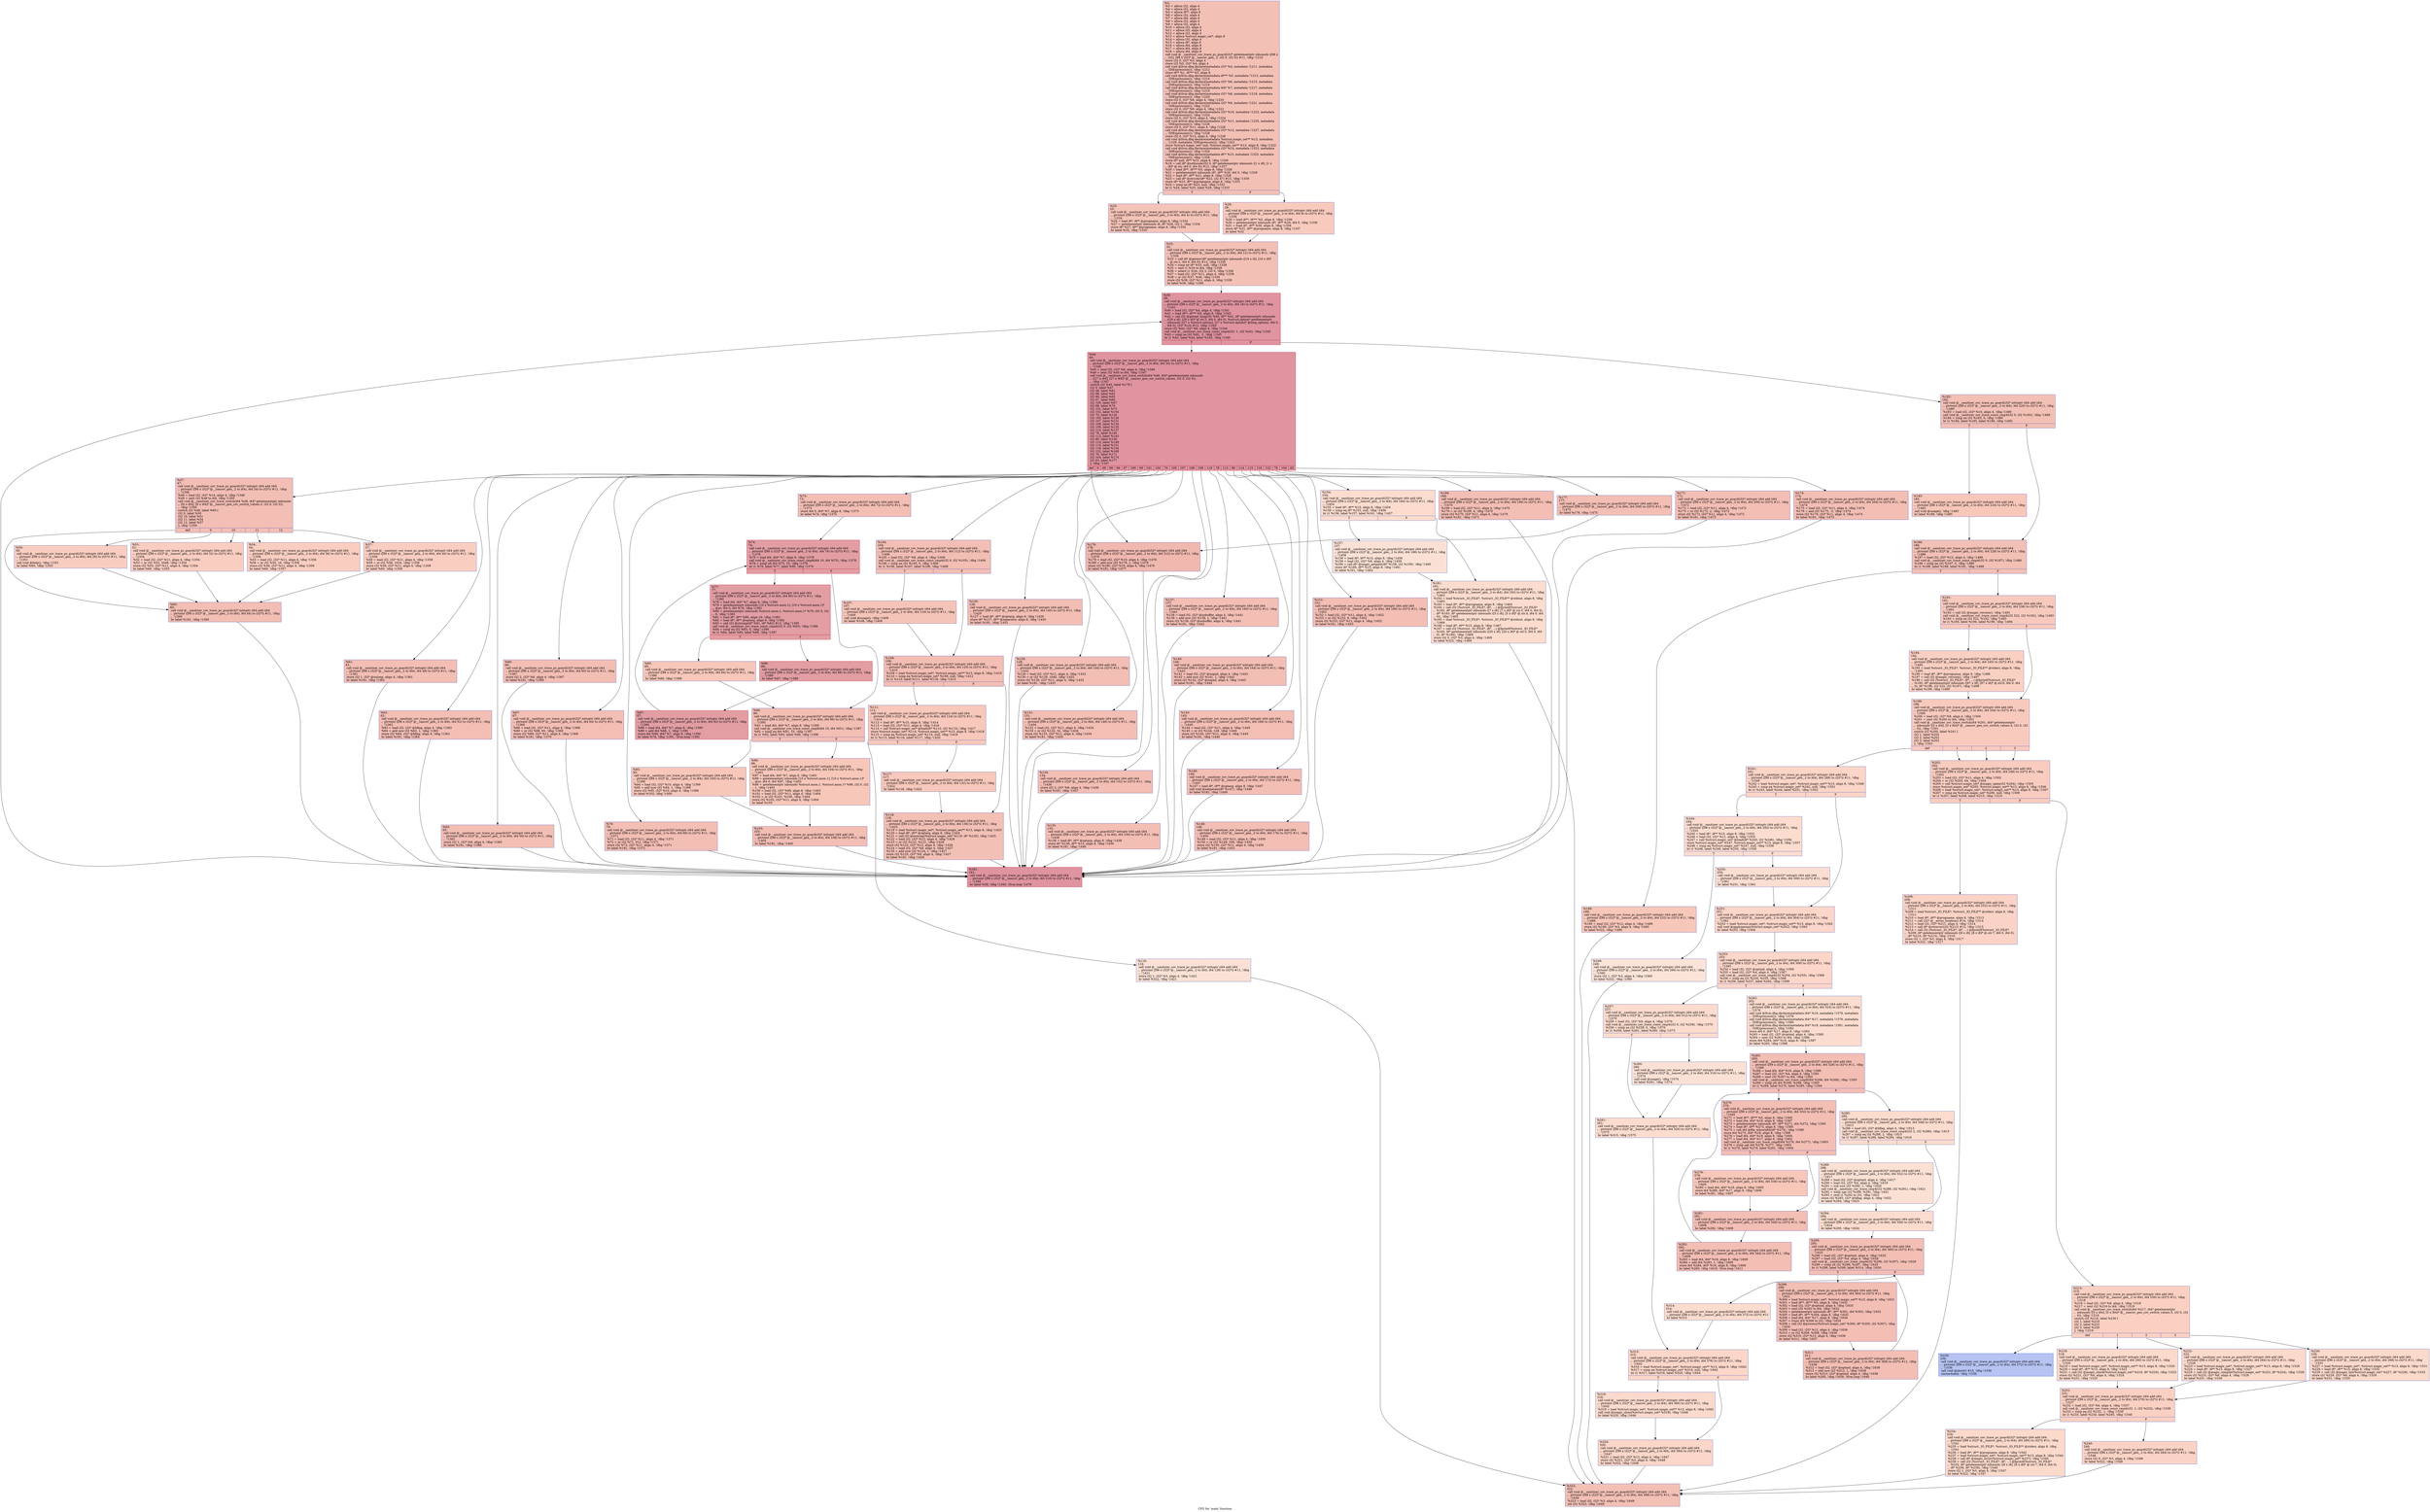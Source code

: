 digraph "CFG for 'main' function" {
	label="CFG for 'main' function";

	Node0x5573ac305f20 [shape=record,color="#3d50c3ff", style=filled, fillcolor="#e5705870",label="{%2:\l  %3 = alloca i32, align 4\l  %4 = alloca i32, align 4\l  %5 = alloca i8**, align 8\l  %6 = alloca i32, align 4\l  %7 = alloca i64, align 8\l  %8 = alloca i32, align 4\l  %9 = alloca i32, align 4\l  %10 = alloca i32, align 4\l  %11 = alloca i32, align 4\l  %12 = alloca i32, align 4\l  %13 = alloca %struct.magic_set*, align 8\l  %14 = alloca i32, align 4\l  %15 = alloca i8*, align 8\l  %16 = alloca i64, align 8\l  %17 = alloca i64, align 8\l  %18 = alloca i64, align 8\l  call void @__sanitizer_cov_trace_pc_guard(i32* getelementptr inbounds ([98 x\l... i32], [98 x i32]* @__sancov_gen_.2, i32 0, i32 0)) #11, !dbg !1210\l  store i32 0, i32* %3, align 4\l  store i32 %0, i32* %4, align 4\l  call void @llvm.dbg.declare(metadata i32* %4, metadata !1211, metadata\l... !DIExpression()), !dbg !1212\l  store i8** %1, i8*** %5, align 8\l  call void @llvm.dbg.declare(metadata i8*** %5, metadata !1213, metadata\l... !DIExpression()), !dbg !1214\l  call void @llvm.dbg.declare(metadata i32* %6, metadata !1215, metadata\l... !DIExpression()), !dbg !1216\l  call void @llvm.dbg.declare(metadata i64* %7, metadata !1217, metadata\l... !DIExpression()), !dbg !1218\l  call void @llvm.dbg.declare(metadata i32* %8, metadata !1219, metadata\l... !DIExpression()), !dbg !1220\l  store i32 0, i32* %8, align 4, !dbg !1220\l  call void @llvm.dbg.declare(metadata i32* %9, metadata !1221, metadata\l... !DIExpression()), !dbg !1222\l  store i32 0, i32* %9, align 4, !dbg !1222\l  call void @llvm.dbg.declare(metadata i32* %10, metadata !1223, metadata\l... !DIExpression()), !dbg !1224\l  store i32 0, i32* %10, align 4, !dbg !1224\l  call void @llvm.dbg.declare(metadata i32* %11, metadata !1225, metadata\l... !DIExpression()), !dbg !1226\l  store i32 0, i32* %11, align 4, !dbg !1226\l  call void @llvm.dbg.declare(metadata i32* %12, metadata !1227, metadata\l... !DIExpression()), !dbg !1228\l  store i32 0, i32* %12, align 4, !dbg !1228\l  call void @llvm.dbg.declare(metadata %struct.magic_set** %13, metadata\l... !1229, metadata !DIExpression()), !dbg !1322\l  store %struct.magic_set* null, %struct.magic_set** %13, align 8, !dbg !1322\l  call void @llvm.dbg.declare(metadata i32* %14, metadata !1323, metadata\l... !DIExpression()), !dbg !1324\l  call void @llvm.dbg.declare(metadata i8** %15, metadata !1325, metadata\l... !DIExpression()), !dbg !1326\l  store i8* null, i8** %15, align 8, !dbg !1326\l  %19 = call i8* @setlocale(i32 0, i8* getelementptr inbounds ([1 x i8], [1 x\l... i8]* @.str, i64 0, i64 0)) #12, !dbg !1327\l  %20 = load i8**, i8*** %5, align 8, !dbg !1328\l  %21 = getelementptr inbounds i8*, i8** %20, i64 0, !dbg !1328\l  %22 = load i8*, i8** %21, align 8, !dbg !1328\l  %23 = call i8* @strrchr(i8* %22, i32 47) #13, !dbg !1330\l  store i8* %23, i8** @progname, align 8, !dbg !1331\l  %24 = icmp ne i8* %23, null, !dbg !1332\l  br i1 %24, label %25, label %28, !dbg !1333\l|{<s0>T|<s1>F}}"];
	Node0x5573ac305f20:s0 -> Node0x5573ac305f70;
	Node0x5573ac305f20:s1 -> Node0x5573ac294b60;
	Node0x5573ac305f70 [shape=record,color="#3d50c3ff", style=filled, fillcolor="#e97a5f70",label="{%25:\l25:                                               \l  call void @__sanitizer_cov_trace_pc_guard(i32* inttoptr (i64 add (i64\l... ptrtoint ([98 x i32]* @__sancov_gen_.2 to i64), i64 4) to i32*)) #11, !dbg\l... !1334\l  %26 = load i8*, i8** @progname, align 8, !dbg !1334\l  %27 = getelementptr inbounds i8, i8* %26, i32 1, !dbg !1334\l  store i8* %27, i8** @progname, align 8, !dbg !1334\l  br label %32, !dbg !1335\l}"];
	Node0x5573ac305f70 -> Node0x5573ac294bb0;
	Node0x5573ac294b60 [shape=record,color="#3d50c3ff", style=filled, fillcolor="#ef886b70",label="{%28:\l28:                                               \l  call void @__sanitizer_cov_trace_pc_guard(i32* inttoptr (i64 add (i64\l... ptrtoint ([98 x i32]* @__sancov_gen_.2 to i64), i64 8) to i32*)) #11, !dbg\l... !1336\l  %29 = load i8**, i8*** %5, align 8, !dbg !1336\l  %30 = getelementptr inbounds i8*, i8** %29, i64 0, !dbg !1336\l  %31 = load i8*, i8** %30, align 8, !dbg !1336\l  store i8* %31, i8** @progname, align 8, !dbg !1337\l  br label %32\l}"];
	Node0x5573ac294b60 -> Node0x5573ac294bb0;
	Node0x5573ac294bb0 [shape=record,color="#3d50c3ff", style=filled, fillcolor="#e5705870",label="{%32:\l32:                                               \l  call void @__sanitizer_cov_trace_pc_guard(i32* inttoptr (i64 add (i64\l... ptrtoint ([98 x i32]* @__sancov_gen_.2 to i64), i64 12) to i32*)) #11, !dbg\l... !1338\l  %33 = call i8* @getenv(i8* getelementptr inbounds ([16 x i8], [16 x i8]*\l... @.str.1, i64 0, i64 0)) #12, !dbg !1338\l  %34 = icmp ne i8* %33, null, !dbg !1338\l  %35 = zext i1 %34 to i64, !dbg !1338\l  %36 = select i1 %34, i32 2, i32 0, !dbg !1338\l  %37 = load i32, i32* %11, align 4, !dbg !1339\l  %38 = or i32 %37, %36, !dbg !1339\l  store i32 %38, i32* %11, align 4, !dbg !1339\l  br label %39, !dbg !1340\l}"];
	Node0x5573ac294bb0 -> Node0x5573ac294c00;
	Node0x5573ac294c00 [shape=record,color="#b70d28ff", style=filled, fillcolor="#b70d2870",label="{%39:\l39:                                               \l  call void @__sanitizer_cov_trace_pc_guard(i32* inttoptr (i64 add (i64\l... ptrtoint ([98 x i32]* @__sancov_gen_.2 to i64), i64 16) to i32*)) #11, !dbg\l... !1341\l  %40 = load i32, i32* %4, align 4, !dbg !1341\l  %41 = load i8**, i8*** %5, align 8, !dbg !1342\l  %42 = call i32 @getopt_long(i32 %40, i8** %41, i8* getelementptr inbounds\l... ([29 x i8], [29 x i8]* @.str.2, i64 0, i64 0), %struct.option* getelementptr\l... inbounds ([27 x %struct.option], [27 x %struct.option]* @long_options, i64 0,\l... i64 0), i32* %14) #12, !dbg !1343\l  store i32 %42, i32* %6, align 4, !dbg !1344\l  call void @__sanitizer_cov_trace_const_cmp4(i32 -1, i32 %42), !dbg !1345\l  %43 = icmp ne i32 %42, -1, !dbg !1345\l  br i1 %43, label %44, label %182, !dbg !1340\l|{<s0>T|<s1>F}}"];
	Node0x5573ac294c00:s0 -> Node0x5573ac294c50;
	Node0x5573ac294c00:s1 -> Node0x5573ac310b90;
	Node0x5573ac294c50 [shape=record,color="#b70d28ff", style=filled, fillcolor="#b70d2870",label="{%44:\l44:                                               \l  call void @__sanitizer_cov_trace_pc_guard(i32* inttoptr (i64 add (i64\l... ptrtoint ([98 x i32]* @__sancov_gen_.2 to i64), i64 20) to i32*)) #11, !dbg\l... !1346\l  %45 = load i32, i32* %6, align 4, !dbg !1346\l  %46 = zext i32 %45 to i64, !dbg !1347\l  call void @__sanitizer_cov_trace_switch(i64 %46, i64* getelementptr inbounds\l... ([27 x i64], [27 x i64]* @__sancov_gen_cov_switch_values, i32 0, i32 0)),\l... !dbg !1347\l  switch i32 %45, label %178 [\l    i32 0, label %47\l    i32 48, label %61\l    i32 98, label %62\l    i32 99, label %65\l    i32 67, label %66\l    i32 100, label %67\l    i32 69, label %70\l    i32 101, label %73\l    i32 102, label %104\l    i32 70, label %126\l    i32 105, label %128\l    i32 107, label %131\l    i32 108, label %134\l    i32 109, label %135\l    i32 110, label %137\l    i32 78, label %140\l    i32 112, label %143\l    i32 80, label %146\l    i32 114, label %148\l    i32 115, label %151\l    i32 118, label %154\l    i32 122, label %168\l    i32 76, label %171\l    i32 104, label %174\l    i32 63, label %177\l  ], !dbg !1347\l|{<s0>def|<s1>0|<s2>48|<s3>98|<s4>99|<s5>67|<s6>100|<s7>69|<s8>101|<s9>102|<s10>70|<s11>105|<s12>107|<s13>108|<s14>109|<s15>110|<s16>78|<s17>112|<s18>80|<s19>114|<s20>115|<s21>118|<s22>122|<s23>76|<s24>104|<s25>63}}"];
	Node0x5573ac294c50:s0 -> Node0x5573ac310af0;
	Node0x5573ac294c50:s1 -> Node0x5573ac294ca0;
	Node0x5573ac294c50:s2 -> Node0x5573ac2954f0;
	Node0x5573ac294c50:s3 -> Node0x5573ac295540;
	Node0x5573ac294c50:s4 -> Node0x5573ac295b80;
	Node0x5573ac294c50:s5 -> Node0x5573ac295bd0;
	Node0x5573ac294c50:s6 -> Node0x5573ac295c20;
	Node0x5573ac294c50:s7 -> Node0x5573ac295c70;
	Node0x5573ac294c50:s8 -> Node0x5573ac295cc0;
	Node0x5573ac294c50:s9 -> Node0x5573ac30dc80;
	Node0x5573ac294c50:s10 -> Node0x5573ac30e730;
	Node0x5573ac294c50:s11 -> Node0x5573ac30e780;
	Node0x5573ac294c50:s12 -> Node0x5573ac30e7d0;
	Node0x5573ac294c50:s13 -> Node0x5573ac30f2a0;
	Node0x5573ac294c50:s14 -> Node0x5573ac30f2f0;
	Node0x5573ac294c50:s15 -> Node0x5573ac30f340;
	Node0x5573ac294c50:s16 -> Node0x5573ac30f390;
	Node0x5573ac294c50:s17 -> Node0x5573ac30f3e0;
	Node0x5573ac294c50:s18 -> Node0x5573ac30f430;
	Node0x5573ac294c50:s19 -> Node0x5573ac30fe50;
	Node0x5573ac294c50:s20 -> Node0x5573ac30fea0;
	Node0x5573ac294c50:s21 -> Node0x5573ac30fef0;
	Node0x5573ac294c50:s22 -> Node0x5573ac30ffe0;
	Node0x5573ac294c50:s23 -> Node0x5573ac310a00;
	Node0x5573ac294c50:s24 -> Node0x5573ac310a50;
	Node0x5573ac294c50:s25 -> Node0x5573ac310aa0;
	Node0x5573ac294ca0 [shape=record,color="#3d50c3ff", style=filled, fillcolor="#e36c5570",label="{%47:\l47:                                               \l  call void @__sanitizer_cov_trace_pc_guard(i32* inttoptr (i64 add (i64\l... ptrtoint ([98 x i32]* @__sancov_gen_.2 to i64), i64 24) to i32*)) #11, !dbg\l... !1348\l  %48 = load i32, i32* %14, align 4, !dbg !1348\l  %49 = zext i32 %48 to i64, !dbg !1350\l  call void @__sanitizer_cov_trace_switch(i64 %49, i64* getelementptr inbounds\l... ([6 x i64], [6 x i64]* @__sancov_gen_cov_switch_values.3, i32 0, i32 0)),\l... !dbg !1350\l  switch i32 %48, label %60 [\l    i32 0, label %50\l    i32 10, label %51\l    i32 11, label %54\l    i32 12, label %57\l  ], !dbg !1350\l|{<s0>def|<s1>0|<s2>10|<s3>11|<s4>12}}"];
	Node0x5573ac294ca0:s0 -> Node0x5573ac2954a0;
	Node0x5573ac294ca0:s1 -> Node0x5573ac294cf0;
	Node0x5573ac294ca0:s2 -> Node0x5573ac2953b0;
	Node0x5573ac294ca0:s3 -> Node0x5573ac295400;
	Node0x5573ac294ca0:s4 -> Node0x5573ac295450;
	Node0x5573ac294cf0 [shape=record,color="#3d50c3ff", style=filled, fillcolor="#f2907270",label="{%50:\l50:                                               \l  call void @__sanitizer_cov_trace_pc_guard(i32* inttoptr (i64 add (i64\l... ptrtoint ([98 x i32]* @__sancov_gen_.2 to i64), i64 28) to i32*)) #11, !dbg\l... !1351\l  call void @help(), !dbg !1351\l  br label %60, !dbg !1353\l}"];
	Node0x5573ac294cf0 -> Node0x5573ac2954a0;
	Node0x5573ac2953b0 [shape=record,color="#3d50c3ff", style=filled, fillcolor="#f2907270",label="{%51:\l51:                                               \l  call void @__sanitizer_cov_trace_pc_guard(i32* inttoptr (i64 add (i64\l... ptrtoint ([98 x i32]* @__sancov_gen_.2 to i64), i64 32) to i32*)) #11, !dbg\l... !1354\l  %52 = load i32, i32* %11, align 4, !dbg !1354\l  %53 = or i32 %52, 2048, !dbg !1354\l  store i32 %53, i32* %11, align 4, !dbg !1354\l  br label %60, !dbg !1355\l}"];
	Node0x5573ac2953b0 -> Node0x5573ac2954a0;
	Node0x5573ac295400 [shape=record,color="#3d50c3ff", style=filled, fillcolor="#f2907270",label="{%54:\l54:                                               \l  call void @__sanitizer_cov_trace_pc_guard(i32* inttoptr (i64 add (i64\l... ptrtoint ([98 x i32]* @__sancov_gen_.2 to i64), i64 36) to i32*)) #11, !dbg\l... !1356\l  %55 = load i32, i32* %11, align 4, !dbg !1356\l  %56 = or i32 %55, 16, !dbg !1356\l  store i32 %56, i32* %11, align 4, !dbg !1356\l  br label %60, !dbg !1357\l}"];
	Node0x5573ac295400 -> Node0x5573ac2954a0;
	Node0x5573ac295450 [shape=record,color="#3d50c3ff", style=filled, fillcolor="#f2907270",label="{%57:\l57:                                               \l  call void @__sanitizer_cov_trace_pc_guard(i32* inttoptr (i64 add (i64\l... ptrtoint ([98 x i32]* @__sancov_gen_.2 to i64), i64 40) to i32*)) #11, !dbg\l... !1358\l  %58 = load i32, i32* %11, align 4, !dbg !1358\l  %59 = or i32 %58, 1024, !dbg !1358\l  store i32 %59, i32* %11, align 4, !dbg !1358\l  br label %60, !dbg !1359\l}"];
	Node0x5573ac295450 -> Node0x5573ac2954a0;
	Node0x5573ac2954a0 [shape=record,color="#3d50c3ff", style=filled, fillcolor="#e36c5570",label="{%60:\l60:                                               \l  call void @__sanitizer_cov_trace_pc_guard(i32* inttoptr (i64 add (i64\l... ptrtoint ([98 x i32]* @__sancov_gen_.2 to i64), i64 44) to i32*)) #11, !dbg\l... !1360\l  br label %181, !dbg !1360\l}"];
	Node0x5573ac2954a0 -> Node0x5573ac310b40;
	Node0x5573ac2954f0 [shape=record,color="#3d50c3ff", style=filled, fillcolor="#e36c5570",label="{%61:\l61:                                               \l  call void @__sanitizer_cov_trace_pc_guard(i32* inttoptr (i64 add (i64\l... ptrtoint ([98 x i32]* @__sancov_gen_.2 to i64), i64 48) to i32*)) #11, !dbg\l... !1361\l  store i32 1, i32* @nulsep, align 4, !dbg !1361\l  br label %181, !dbg !1362\l}"];
	Node0x5573ac2954f0 -> Node0x5573ac310b40;
	Node0x5573ac295540 [shape=record,color="#3d50c3ff", style=filled, fillcolor="#e36c5570",label="{%62:\l62:                                               \l  call void @__sanitizer_cov_trace_pc_guard(i32* inttoptr (i64 add (i64\l... ptrtoint ([98 x i32]* @__sancov_gen_.2 to i64), i64 52) to i32*)) #11, !dbg\l... !1363\l  %63 = load i32, i32* @bflag, align 4, !dbg !1363\l  %64 = add nsw i32 %63, 1, !dbg !1363\l  store i32 %64, i32* @bflag, align 4, !dbg !1363\l  br label %181, !dbg !1364\l}"];
	Node0x5573ac295540 -> Node0x5573ac310b40;
	Node0x5573ac295b80 [shape=record,color="#3d50c3ff", style=filled, fillcolor="#e36c5570",label="{%65:\l65:                                               \l  call void @__sanitizer_cov_trace_pc_guard(i32* inttoptr (i64 add (i64\l... ptrtoint ([98 x i32]* @__sancov_gen_.2 to i64), i64 56) to i32*)) #11, !dbg\l... !1365\l  store i32 1, i32* %8, align 4, !dbg !1365\l  br label %181, !dbg !1366\l}"];
	Node0x5573ac295b80 -> Node0x5573ac310b40;
	Node0x5573ac295bd0 [shape=record,color="#3d50c3ff", style=filled, fillcolor="#e36c5570",label="{%66:\l66:                                               \l  call void @__sanitizer_cov_trace_pc_guard(i32* inttoptr (i64 add (i64\l... ptrtoint ([98 x i32]* @__sancov_gen_.2 to i64), i64 60) to i32*)) #11, !dbg\l... !1367\l  store i32 2, i32* %8, align 4, !dbg !1367\l  br label %181, !dbg !1368\l}"];
	Node0x5573ac295bd0 -> Node0x5573ac310b40;
	Node0x5573ac295c20 [shape=record,color="#3d50c3ff", style=filled, fillcolor="#e36c5570",label="{%67:\l67:                                               \l  call void @__sanitizer_cov_trace_pc_guard(i32* inttoptr (i64 add (i64\l... ptrtoint ([98 x i32]* @__sancov_gen_.2 to i64), i64 64) to i32*)) #11, !dbg\l... !1369\l  %68 = load i32, i32* %11, align 4, !dbg !1369\l  %69 = or i32 %68, 65, !dbg !1369\l  store i32 %69, i32* %11, align 4, !dbg !1369\l  br label %181, !dbg !1370\l}"];
	Node0x5573ac295c20 -> Node0x5573ac310b40;
	Node0x5573ac295c70 [shape=record,color="#3d50c3ff", style=filled, fillcolor="#e36c5570",label="{%70:\l70:                                               \l  call void @__sanitizer_cov_trace_pc_guard(i32* inttoptr (i64 add (i64\l... ptrtoint ([98 x i32]* @__sancov_gen_.2 to i64), i64 68) to i32*)) #11, !dbg\l... !1371\l  %71 = load i32, i32* %11, align 4, !dbg !1371\l  %72 = or i32 %71, 512, !dbg !1371\l  store i32 %72, i32* %11, align 4, !dbg !1371\l  br label %181, !dbg !1372\l}"];
	Node0x5573ac295c70 -> Node0x5573ac310b40;
	Node0x5573ac295cc0 [shape=record,color="#3d50c3ff", style=filled, fillcolor="#e36c5570",label="{%73:\l73:                                               \l  call void @__sanitizer_cov_trace_pc_guard(i32* inttoptr (i64 add (i64\l... ptrtoint ([98 x i32]* @__sancov_gen_.2 to i64), i64 72) to i32*)) #11, !dbg\l... !1373\l  store i64 0, i64* %7, align 8, !dbg !1373\l  br label %74, !dbg !1375\l}"];
	Node0x5573ac295cc0 -> Node0x5573ac295d10;
	Node0x5573ac295d10 [shape=record,color="#b70d28ff", style=filled, fillcolor="#be242e70",label="{%74:\l74:                                               \l  call void @__sanitizer_cov_trace_pc_guard(i32* inttoptr (i64 add (i64\l... ptrtoint ([98 x i32]* @__sancov_gen_.2 to i64), i64 76) to i32*)) #11, !dbg\l... !1376\l  %75 = load i64, i64* %7, align 8, !dbg !1376\l  call void @__sanitizer_cov_trace_const_cmp8(i64 10, i64 %75), !dbg !1378\l  %76 = icmp ult i64 %75, 10, !dbg !1378\l  br i1 %76, label %77, label %90, !dbg !1379\l|{<s0>T|<s1>F}}"];
	Node0x5573ac295d10:s0 -> Node0x5573ac30d120;
	Node0x5573ac295d10:s1 -> Node0x5573ac30d260;
	Node0x5573ac30d120 [shape=record,color="#b70d28ff", style=filled, fillcolor="#be242e70",label="{%77:\l77:                                               \l  call void @__sanitizer_cov_trace_pc_guard(i32* inttoptr (i64 add (i64\l... ptrtoint ([98 x i32]* @__sancov_gen_.2 to i64), i64 80) to i32*)) #11, !dbg\l... !1380\l  %78 = load i64, i64* %7, align 8, !dbg !1380\l  %79 = getelementptr inbounds [10 x %struct.anon.1], [10 x %struct.anon.1]*\l... @nv, i64 0, i64 %78, !dbg !1382\l  %80 = getelementptr inbounds %struct.anon.1, %struct.anon.1* %79, i32 0, i32\l... 0, !dbg !1383\l  %81 = load i8*, i8** %80, align 16, !dbg !1383\l  %82 = load i8*, i8** @optarg, align 8, !dbg !1384\l  %83 = call i32 @strcmp(i8* %81, i8* %82) #13, !dbg !1385\l  call void @__sanitizer_cov_trace_const_cmp4(i32 0, i32 %83), !dbg !1386\l  %84 = icmp eq i32 %83, 0, !dbg !1386\l  br i1 %84, label %85, label %86, !dbg !1387\l|{<s0>T|<s1>F}}"];
	Node0x5573ac30d120:s0 -> Node0x5573ac30d170;
	Node0x5573ac30d120:s1 -> Node0x5573ac30d1c0;
	Node0x5573ac30d170 [shape=record,color="#3d50c3ff", style=filled, fillcolor="#ec7f6370",label="{%85:\l85:                                               \l  call void @__sanitizer_cov_trace_pc_guard(i32* inttoptr (i64 add (i64\l... ptrtoint ([98 x i32]* @__sancov_gen_.2 to i64), i64 84) to i32*)) #11, !dbg\l... !1388\l  br label %90, !dbg !1388\l}"];
	Node0x5573ac30d170 -> Node0x5573ac30d260;
	Node0x5573ac30d1c0 [shape=record,color="#b70d28ff", style=filled, fillcolor="#be242e70",label="{%86:\l86:                                               \l  call void @__sanitizer_cov_trace_pc_guard(i32* inttoptr (i64 add (i64\l... ptrtoint ([98 x i32]* @__sancov_gen_.2 to i64), i64 88) to i32*)) #11, !dbg\l... !1389\l  br label %87, !dbg !1389\l}"];
	Node0x5573ac30d1c0 -> Node0x5573ac30d210;
	Node0x5573ac30d210 [shape=record,color="#b70d28ff", style=filled, fillcolor="#be242e70",label="{%87:\l87:                                               \l  call void @__sanitizer_cov_trace_pc_guard(i32* inttoptr (i64 add (i64\l... ptrtoint ([98 x i32]* @__sancov_gen_.2 to i64), i64 92) to i32*)) #11, !dbg\l... !1390\l  %88 = load i64, i64* %7, align 8, !dbg !1390\l  %89 = add i64 %88, 1, !dbg !1390\l  store i64 %89, i64* %7, align 8, !dbg !1390\l  br label %74, !dbg !1391, !llvm.loop !1392\l}"];
	Node0x5573ac30d210 -> Node0x5573ac295d10;
	Node0x5573ac30d260 [shape=record,color="#3d50c3ff", style=filled, fillcolor="#e36c5570",label="{%90:\l90:                                               \l  call void @__sanitizer_cov_trace_pc_guard(i32* inttoptr (i64 add (i64\l... ptrtoint ([98 x i32]* @__sancov_gen_.2 to i64), i64 96) to i32*)) #11, !dbg\l... !1395\l  %91 = load i64, i64* %7, align 8, !dbg !1395\l  call void @__sanitizer_cov_trace_const_cmp8(i64 10, i64 %91), !dbg !1397\l  %92 = icmp eq i64 %91, 10, !dbg !1397\l  br i1 %92, label %93, label %96, !dbg !1398\l|{<s0>T|<s1>F}}"];
	Node0x5573ac30d260:s0 -> Node0x5573ac30d2b0;
	Node0x5573ac30d260:s1 -> Node0x5573ac30dbe0;
	Node0x5573ac30d2b0 [shape=record,color="#3d50c3ff", style=filled, fillcolor="#ec7f6370",label="{%93:\l93:                                               \l  call void @__sanitizer_cov_trace_pc_guard(i32* inttoptr (i64 add (i64\l... ptrtoint ([98 x i32]* @__sancov_gen_.2 to i64), i64 100) to i32*)) #11, !dbg\l... !1399\l  %94 = load i32, i32* %10, align 4, !dbg !1399\l  %95 = add nsw i32 %94, 1, !dbg !1399\l  store i32 %95, i32* %10, align 4, !dbg !1399\l  br label %103, !dbg !1400\l}"];
	Node0x5573ac30d2b0 -> Node0x5573ac30dc30;
	Node0x5573ac30dbe0 [shape=record,color="#3d50c3ff", style=filled, fillcolor="#ec7f6370",label="{%96:\l96:                                               \l  call void @__sanitizer_cov_trace_pc_guard(i32* inttoptr (i64 add (i64\l... ptrtoint ([98 x i32]* @__sancov_gen_.2 to i64), i64 104) to i32*)) #11, !dbg\l... !1401\l  %97 = load i64, i64* %7, align 8, !dbg !1401\l  %98 = getelementptr inbounds [10 x %struct.anon.1], [10 x %struct.anon.1]*\l... @nv, i64 0, i64 %97, !dbg !1402\l  %99 = getelementptr inbounds %struct.anon.1, %struct.anon.1* %98, i32 0, i32\l... 1, !dbg !1403\l  %100 = load i32, i32* %99, align 8, !dbg !1403\l  %101 = load i32, i32* %11, align 4, !dbg !1404\l  %102 = or i32 %101, %100, !dbg !1404\l  store i32 %102, i32* %11, align 4, !dbg !1404\l  br label %103\l}"];
	Node0x5573ac30dbe0 -> Node0x5573ac30dc30;
	Node0x5573ac30dc30 [shape=record,color="#3d50c3ff", style=filled, fillcolor="#e36c5570",label="{%103:\l103:                                              \l  call void @__sanitizer_cov_trace_pc_guard(i32* inttoptr (i64 add (i64\l... ptrtoint ([98 x i32]* @__sancov_gen_.2 to i64), i64 108) to i32*)) #11, !dbg\l... !1405\l  br label %181, !dbg !1405\l}"];
	Node0x5573ac30dc30 -> Node0x5573ac310b40;
	Node0x5573ac30dc80 [shape=record,color="#3d50c3ff", style=filled, fillcolor="#e36c5570",label="{%104:\l104:                                              \l  call void @__sanitizer_cov_trace_pc_guard(i32* inttoptr (i64 add (i64\l... ptrtoint ([98 x i32]* @__sancov_gen_.2 to i64), i64 112) to i32*)) #11, !dbg\l... !1406\l  %105 = load i32, i32* %8, align 4, !dbg !1406\l  call void @__sanitizer_cov_trace_const_cmp4(i32 0, i32 %105), !dbg !1406\l  %106 = icmp ne i32 %105, 0, !dbg !1406\l  br i1 %106, label %107, label %108, !dbg !1408\l|{<s0>T|<s1>F}}"];
	Node0x5573ac30dc80:s0 -> Node0x5573ac30dcd0;
	Node0x5573ac30dc80:s1 -> Node0x5573ac30dd20;
	Node0x5573ac30dcd0 [shape=record,color="#3d50c3ff", style=filled, fillcolor="#e97a5f70",label="{%107:\l107:                                              \l  call void @__sanitizer_cov_trace_pc_guard(i32* inttoptr (i64 add (i64\l... ptrtoint ([98 x i32]* @__sancov_gen_.2 to i64), i64 116) to i32*)) #11, !dbg\l... !1409\l  call void @usage(), !dbg !1409\l  br label %108, !dbg !1409\l}"];
	Node0x5573ac30dcd0 -> Node0x5573ac30dd20;
	Node0x5573ac30dd20 [shape=record,color="#3d50c3ff", style=filled, fillcolor="#e36c5570",label="{%108:\l108:                                              \l  call void @__sanitizer_cov_trace_pc_guard(i32* inttoptr (i64 add (i64\l... ptrtoint ([98 x i32]* @__sancov_gen_.2 to i64), i64 120) to i32*)) #11, !dbg\l... !1410\l  %109 = load %struct.magic_set*, %struct.magic_set** %13, align 8, !dbg !1410\l  %110 = icmp eq %struct.magic_set* %109, null, !dbg !1412\l  br i1 %110, label %111, label %118, !dbg !1413\l|{<s0>T|<s1>F}}"];
	Node0x5573ac30dd20:s0 -> Node0x5573ac30dd70;
	Node0x5573ac30dd20:s1 -> Node0x5573ac30e6e0;
	Node0x5573ac30dd70 [shape=record,color="#3d50c3ff", style=filled, fillcolor="#ed836670",label="{%111:\l111:                                              \l  call void @__sanitizer_cov_trace_pc_guard(i32* inttoptr (i64 add (i64\l... ptrtoint ([98 x i32]* @__sancov_gen_.2 to i64), i64 124) to i32*)) #11, !dbg\l... !1414\l  %112 = load i8*, i8** %15, align 8, !dbg !1414\l  %113 = load i32, i32* %11, align 4, !dbg !1416\l  %114 = call %struct.magic_set* @load(i8* %112, i32 %113), !dbg !1417\l  store %struct.magic_set* %114, %struct.magic_set** %13, align 8, !dbg !1418\l  %115 = icmp eq %struct.magic_set* %114, null, !dbg !1419\l  br i1 %115, label %116, label %117, !dbg !1420\l|{<s0>T|<s1>F}}"];
	Node0x5573ac30dd70:s0 -> Node0x5573ac30e640;
	Node0x5573ac30dd70:s1 -> Node0x5573ac30e690;
	Node0x5573ac30e640 [shape=record,color="#3d50c3ff", style=filled, fillcolor="#f7bca170",label="{%116:\l116:                                              \l  call void @__sanitizer_cov_trace_pc_guard(i32* inttoptr (i64 add (i64\l... ptrtoint ([98 x i32]* @__sancov_gen_.2 to i64), i64 128) to i32*)) #11, !dbg\l... !1421\l  store i32 1, i32* %3, align 4, !dbg !1421\l  br label %322, !dbg !1421\l}"];
	Node0x5573ac30e640 -> Node0x5573ac357f00;
	Node0x5573ac30e690 [shape=record,color="#3d50c3ff", style=filled, fillcolor="#ed836670",label="{%117:\l117:                                              \l  call void @__sanitizer_cov_trace_pc_guard(i32* inttoptr (i64 add (i64\l... ptrtoint ([98 x i32]* @__sancov_gen_.2 to i64), i64 132) to i32*)) #11, !dbg\l... !1422\l  br label %118, !dbg !1422\l}"];
	Node0x5573ac30e690 -> Node0x5573ac30e6e0;
	Node0x5573ac30e6e0 [shape=record,color="#3d50c3ff", style=filled, fillcolor="#e5705870",label="{%118:\l118:                                              \l  call void @__sanitizer_cov_trace_pc_guard(i32* inttoptr (i64 add (i64\l... ptrtoint ([98 x i32]* @__sancov_gen_.2 to i64), i64 136) to i32*)) #11, !dbg\l... !1423\l  %119 = load %struct.magic_set*, %struct.magic_set** %13, align 8, !dbg !1423\l  %120 = load i8*, i8** @optarg, align 8, !dbg !1424\l  %121 = call i32 @unwrap(%struct.magic_set* %119, i8* %120), !dbg !1425\l  %122 = load i32, i32* %12, align 4, !dbg !1426\l  %123 = or i32 %122, %121, !dbg !1426\l  store i32 %123, i32* %12, align 4, !dbg !1426\l  %124 = load i32, i32* %9, align 4, !dbg !1427\l  %125 = add nsw i32 %124, 1, !dbg !1427\l  store i32 %125, i32* %9, align 4, !dbg !1427\l  br label %181, !dbg !1428\l}"];
	Node0x5573ac30e6e0 -> Node0x5573ac310b40;
	Node0x5573ac30e730 [shape=record,color="#3d50c3ff", style=filled, fillcolor="#e36c5570",label="{%126:\l126:                                              \l  call void @__sanitizer_cov_trace_pc_guard(i32* inttoptr (i64 add (i64\l... ptrtoint ([98 x i32]* @__sancov_gen_.2 to i64), i64 140) to i32*)) #11, !dbg\l... !1429\l  %127 = load i8*, i8** @optarg, align 8, !dbg !1429\l  store i8* %127, i8** @separator, align 8, !dbg !1430\l  br label %181, !dbg !1431\l}"];
	Node0x5573ac30e730 -> Node0x5573ac310b40;
	Node0x5573ac30e780 [shape=record,color="#3d50c3ff", style=filled, fillcolor="#e36c5570",label="{%128:\l128:                                              \l  call void @__sanitizer_cov_trace_pc_guard(i32* inttoptr (i64 add (i64\l... ptrtoint ([98 x i32]* @__sancov_gen_.2 to i64), i64 144) to i32*)) #11, !dbg\l... !1432\l  %129 = load i32, i32* %11, align 4, !dbg !1432\l  %130 = or i32 %129, 1040, !dbg !1432\l  store i32 %130, i32* %11, align 4, !dbg !1432\l  br label %181, !dbg !1433\l}"];
	Node0x5573ac30e780 -> Node0x5573ac310b40;
	Node0x5573ac30e7d0 [shape=record,color="#3d50c3ff", style=filled, fillcolor="#e36c5570",label="{%131:\l131:                                              \l  call void @__sanitizer_cov_trace_pc_guard(i32* inttoptr (i64 add (i64\l... ptrtoint ([98 x i32]* @__sancov_gen_.2 to i64), i64 148) to i32*)) #11, !dbg\l... !1434\l  %132 = load i32, i32* %11, align 4, !dbg !1434\l  %133 = or i32 %132, 32, !dbg !1434\l  store i32 %133, i32* %11, align 4, !dbg !1434\l  br label %181, !dbg !1435\l}"];
	Node0x5573ac30e7d0 -> Node0x5573ac310b40;
	Node0x5573ac30f2a0 [shape=record,color="#3d50c3ff", style=filled, fillcolor="#e36c5570",label="{%134:\l134:                                              \l  call void @__sanitizer_cov_trace_pc_guard(i32* inttoptr (i64 add (i64\l... ptrtoint ([98 x i32]* @__sancov_gen_.2 to i64), i64 152) to i32*)) #11, !dbg\l... !1436\l  store i32 3, i32* %8, align 4, !dbg !1436\l  br label %181, !dbg !1437\l}"];
	Node0x5573ac30f2a0 -> Node0x5573ac310b40;
	Node0x5573ac30f2f0 [shape=record,color="#3d50c3ff", style=filled, fillcolor="#e36c5570",label="{%135:\l135:                                              \l  call void @__sanitizer_cov_trace_pc_guard(i32* inttoptr (i64 add (i64\l... ptrtoint ([98 x i32]* @__sancov_gen_.2 to i64), i64 156) to i32*)) #11, !dbg\l... !1438\l  %136 = load i8*, i8** @optarg, align 8, !dbg !1438\l  store i8* %136, i8** %15, align 8, !dbg !1439\l  br label %181, !dbg !1440\l}"];
	Node0x5573ac30f2f0 -> Node0x5573ac310b40;
	Node0x5573ac30f340 [shape=record,color="#3d50c3ff", style=filled, fillcolor="#e36c5570",label="{%137:\l137:                                              \l  call void @__sanitizer_cov_trace_pc_guard(i32* inttoptr (i64 add (i64\l... ptrtoint ([98 x i32]* @__sancov_gen_.2 to i64), i64 160) to i32*)) #11, !dbg\l... !1441\l  %138 = load i32, i32* @nobuffer, align 4, !dbg !1441\l  %139 = add nsw i32 %138, 1, !dbg !1441\l  store i32 %139, i32* @nobuffer, align 4, !dbg !1441\l  br label %181, !dbg !1442\l}"];
	Node0x5573ac30f340 -> Node0x5573ac310b40;
	Node0x5573ac30f390 [shape=record,color="#3d50c3ff", style=filled, fillcolor="#e36c5570",label="{%140:\l140:                                              \l  call void @__sanitizer_cov_trace_pc_guard(i32* inttoptr (i64 add (i64\l... ptrtoint ([98 x i32]* @__sancov_gen_.2 to i64), i64 164) to i32*)) #11, !dbg\l... !1443\l  %141 = load i32, i32* @nopad, align 4, !dbg !1443\l  %142 = add nsw i32 %141, 1, !dbg !1443\l  store i32 %142, i32* @nopad, align 4, !dbg !1443\l  br label %181, !dbg !1444\l}"];
	Node0x5573ac30f390 -> Node0x5573ac310b40;
	Node0x5573ac30f3e0 [shape=record,color="#3d50c3ff", style=filled, fillcolor="#e36c5570",label="{%143:\l143:                                              \l  call void @__sanitizer_cov_trace_pc_guard(i32* inttoptr (i64 add (i64\l... ptrtoint ([98 x i32]* @__sancov_gen_.2 to i64), i64 168) to i32*)) #11, !dbg\l... !1445\l  %144 = load i32, i32* %11, align 4, !dbg !1445\l  %145 = or i32 %144, 128, !dbg !1445\l  store i32 %145, i32* %11, align 4, !dbg !1445\l  br label %181, !dbg !1446\l}"];
	Node0x5573ac30f3e0 -> Node0x5573ac310b40;
	Node0x5573ac30f430 [shape=record,color="#3d50c3ff", style=filled, fillcolor="#e36c5570",label="{%146:\l146:                                              \l  call void @__sanitizer_cov_trace_pc_guard(i32* inttoptr (i64 add (i64\l... ptrtoint ([98 x i32]* @__sancov_gen_.2 to i64), i64 172) to i32*)) #11, !dbg\l... !1447\l  %147 = load i8*, i8** @optarg, align 8, !dbg !1447\l  call void @setparam(i8* %147), !dbg !1448\l  br label %181, !dbg !1449\l}"];
	Node0x5573ac30f430 -> Node0x5573ac310b40;
	Node0x5573ac30fe50 [shape=record,color="#3d50c3ff", style=filled, fillcolor="#e36c5570",label="{%148:\l148:                                              \l  call void @__sanitizer_cov_trace_pc_guard(i32* inttoptr (i64 add (i64\l... ptrtoint ([98 x i32]* @__sancov_gen_.2 to i64), i64 176) to i32*)) #11, !dbg\l... !1450\l  %149 = load i32, i32* %11, align 4, !dbg !1450\l  %150 = or i32 %149, 256, !dbg !1450\l  store i32 %150, i32* %11, align 4, !dbg !1450\l  br label %181, !dbg !1451\l}"];
	Node0x5573ac30fe50 -> Node0x5573ac310b40;
	Node0x5573ac30fea0 [shape=record,color="#3d50c3ff", style=filled, fillcolor="#e36c5570",label="{%151:\l151:                                              \l  call void @__sanitizer_cov_trace_pc_guard(i32* inttoptr (i64 add (i64\l... ptrtoint ([98 x i32]* @__sancov_gen_.2 to i64), i64 180) to i32*)) #11, !dbg\l... !1452\l  %152 = load i32, i32* %11, align 4, !dbg !1452\l  %153 = or i32 %152, 8, !dbg !1452\l  store i32 %153, i32* %11, align 4, !dbg !1452\l  br label %181, !dbg !1453\l}"];
	Node0x5573ac30fea0 -> Node0x5573ac310b40;
	Node0x5573ac30fef0 [shape=record,color="#3d50c3ff", style=filled, fillcolor="#f7af9170",label="{%154:\l154:                                              \l  call void @__sanitizer_cov_trace_pc_guard(i32* inttoptr (i64 add (i64\l... ptrtoint ([98 x i32]* @__sancov_gen_.2 to i64), i64 184) to i32*)) #11, !dbg\l... !1454\l  %155 = load i8*, i8** %15, align 8, !dbg !1454\l  %156 = icmp eq i8* %155, null, !dbg !1456\l  br i1 %156, label %157, label %161, !dbg !1457\l|{<s0>T|<s1>F}}"];
	Node0x5573ac30fef0:s0 -> Node0x5573ac30ff40;
	Node0x5573ac30fef0:s1 -> Node0x5573ac30ff90;
	Node0x5573ac30ff40 [shape=record,color="#3d50c3ff", style=filled, fillcolor="#f7bca170",label="{%157:\l157:                                              \l  call void @__sanitizer_cov_trace_pc_guard(i32* inttoptr (i64 add (i64\l... ptrtoint ([98 x i32]* @__sancov_gen_.2 to i64), i64 188) to i32*)) #11, !dbg\l... !1458\l  %158 = load i8*, i8** %15, align 8, !dbg !1458\l  %159 = load i32, i32* %8, align 4, !dbg !1459\l  %160 = call i8* @magic_getpath(i8* %158, i32 %159), !dbg !1460\l  store i8* %160, i8** %15, align 8, !dbg !1461\l  br label %161, !dbg !1462\l}"];
	Node0x5573ac30ff40 -> Node0x5573ac30ff90;
	Node0x5573ac30ff90 [shape=record,color="#3d50c3ff", style=filled, fillcolor="#f7af9170",label="{%161:\l161:                                              \l  call void @__sanitizer_cov_trace_pc_guard(i32* inttoptr (i64 add (i64\l... ptrtoint ([98 x i32]* @__sancov_gen_.2 to i64), i64 192) to i32*)) #11, !dbg\l... !1463\l  %162 = load %struct._IO_FILE*, %struct._IO_FILE** @stdout, align 8, !dbg\l... !1463\l  %163 = load i8*, i8** @progname, align 8, !dbg !1464\l  %164 = call i32 (%struct._IO_FILE*, i8*, ...) @fprintf(%struct._IO_FILE*\l... %162, i8* getelementptr inbounds ([7 x i8], [7 x i8]* @.str.3, i64 0, i64 0),\l... i8* %163, i8* getelementptr inbounds ([5 x i8], [5 x i8]* @.str.4, i64 0, i64\l... 0)), !dbg !1465\l  %165 = load %struct._IO_FILE*, %struct._IO_FILE** @stdout, align 8, !dbg\l... !1466\l  %166 = load i8*, i8** %15, align 8, !dbg !1467\l  %167 = call i32 (%struct._IO_FILE*, i8*, ...) @fprintf(%struct._IO_FILE*\l... %165, i8* getelementptr inbounds ([20 x i8], [20 x i8]* @.str.5, i64 0, i64\l... 0), i8* %166), !dbg !1468\l  store i32 0, i32* %3, align 4, !dbg !1469\l  br label %322, !dbg !1469\l}"];
	Node0x5573ac30ff90 -> Node0x5573ac357f00;
	Node0x5573ac30ffe0 [shape=record,color="#3d50c3ff", style=filled, fillcolor="#e36c5570",label="{%168:\l168:                                              \l  call void @__sanitizer_cov_trace_pc_guard(i32* inttoptr (i64 add (i64\l... ptrtoint ([98 x i32]* @__sancov_gen_.2 to i64), i64 196) to i32*)) #11, !dbg\l... !1470\l  %169 = load i32, i32* %11, align 4, !dbg !1470\l  %170 = or i32 %169, 4, !dbg !1470\l  store i32 %170, i32* %11, align 4, !dbg !1470\l  br label %181, !dbg !1471\l}"];
	Node0x5573ac30ffe0 -> Node0x5573ac310b40;
	Node0x5573ac310a00 [shape=record,color="#3d50c3ff", style=filled, fillcolor="#e36c5570",label="{%171:\l171:                                              \l  call void @__sanitizer_cov_trace_pc_guard(i32* inttoptr (i64 add (i64\l... ptrtoint ([98 x i32]* @__sancov_gen_.2 to i64), i64 200) to i32*)) #11, !dbg\l... !1472\l  %172 = load i32, i32* %11, align 4, !dbg !1472\l  %173 = or i32 %172, 2, !dbg !1472\l  store i32 %173, i32* %11, align 4, !dbg !1472\l  br label %181, !dbg !1473\l}"];
	Node0x5573ac310a00 -> Node0x5573ac310b40;
	Node0x5573ac310a50 [shape=record,color="#3d50c3ff", style=filled, fillcolor="#e36c5570",label="{%174:\l174:                                              \l  call void @__sanitizer_cov_trace_pc_guard(i32* inttoptr (i64 add (i64\l... ptrtoint ([98 x i32]* @__sancov_gen_.2 to i64), i64 204) to i32*)) #11, !dbg\l... !1474\l  %175 = load i32, i32* %11, align 4, !dbg !1474\l  %176 = and i32 %175, -3, !dbg !1474\l  store i32 %176, i32* %11, align 4, !dbg !1474\l  br label %181, !dbg !1475\l}"];
	Node0x5573ac310a50 -> Node0x5573ac310b40;
	Node0x5573ac310aa0 [shape=record,color="#3d50c3ff", style=filled, fillcolor="#e36c5570",label="{%177:\l177:                                              \l  call void @__sanitizer_cov_trace_pc_guard(i32* inttoptr (i64 add (i64\l... ptrtoint ([98 x i32]* @__sancov_gen_.2 to i64), i64 208) to i32*)) #11, !dbg\l... !1475\l  br label %178, !dbg !1475\l}"];
	Node0x5573ac310aa0 -> Node0x5573ac310af0;
	Node0x5573ac310af0 [shape=record,color="#3d50c3ff", style=filled, fillcolor="#dc5d4a70",label="{%178:\l178:                                              \l  call void @__sanitizer_cov_trace_pc_guard(i32* inttoptr (i64 add (i64\l... ptrtoint ([98 x i32]* @__sancov_gen_.2 to i64), i64 212) to i32*)) #11, !dbg\l... !1476\l  %179 = load i32, i32* %10, align 4, !dbg !1476\l  %180 = add nsw i32 %179, 1, !dbg !1476\l  store i32 %180, i32* %10, align 4, !dbg !1476\l  br label %181, !dbg !1477\l}"];
	Node0x5573ac310af0 -> Node0x5573ac310b40;
	Node0x5573ac310b40 [shape=record,color="#b70d28ff", style=filled, fillcolor="#b70d2870",label="{%181:\l181:                                              \l  call void @__sanitizer_cov_trace_pc_guard(i32* inttoptr (i64 add (i64\l... ptrtoint ([98 x i32]* @__sancov_gen_.2 to i64), i64 216) to i32*)) #11, !dbg\l... !1340\l  br label %39, !dbg !1340, !llvm.loop !1478\l}"];
	Node0x5573ac310b40 -> Node0x5573ac294c00;
	Node0x5573ac310b90 [shape=record,color="#3d50c3ff", style=filled, fillcolor="#e5705870",label="{%182:\l182:                                              \l  call void @__sanitizer_cov_trace_pc_guard(i32* inttoptr (i64 add (i64\l... ptrtoint ([98 x i32]* @__sancov_gen_.2 to i64), i64 220) to i32*)) #11, !dbg\l... !1480\l  %183 = load i32, i32* %10, align 4, !dbg !1480\l  call void @__sanitizer_cov_trace_const_cmp4(i32 0, i32 %183), !dbg !1480\l  %184 = icmp ne i32 %183, 0, !dbg !1480\l  br i1 %184, label %185, label %186, !dbg !1482\l|{<s0>T|<s1>F}}"];
	Node0x5573ac310b90:s0 -> Node0x5573ac311660;
	Node0x5573ac310b90:s1 -> Node0x5573ac3116b0;
	Node0x5573ac311660 [shape=record,color="#3d50c3ff", style=filled, fillcolor="#ec7f6370",label="{%185:\l185:                                              \l  call void @__sanitizer_cov_trace_pc_guard(i32* inttoptr (i64 add (i64\l... ptrtoint ([98 x i32]* @__sancov_gen_.2 to i64), i64 224) to i32*)) #11, !dbg\l... !1483\l  call void @usage(), !dbg !1483\l  br label %186, !dbg !1485\l}"];
	Node0x5573ac311660 -> Node0x5573ac3116b0;
	Node0x5573ac3116b0 [shape=record,color="#3d50c3ff", style=filled, fillcolor="#e5705870",label="{%186:\l186:                                              \l  call void @__sanitizer_cov_trace_pc_guard(i32* inttoptr (i64 add (i64\l... ptrtoint ([98 x i32]* @__sancov_gen_.2 to i64), i64 228) to i32*)) #11, !dbg\l... !1486\l  %187 = load i32, i32* %12, align 4, !dbg !1486\l  call void @__sanitizer_cov_trace_const_cmp4(i32 0, i32 %187), !dbg !1486\l  %188 = icmp ne i32 %187, 0, !dbg !1486\l  br i1 %188, label %189, label %191, !dbg !1488\l|{<s0>T|<s1>F}}"];
	Node0x5573ac3116b0:s0 -> Node0x5573ac311700;
	Node0x5573ac3116b0:s1 -> Node0x5573ac311750;
	Node0x5573ac311700 [shape=record,color="#3d50c3ff", style=filled, fillcolor="#ec7f6370",label="{%189:\l189:                                              \l  call void @__sanitizer_cov_trace_pc_guard(i32* inttoptr (i64 add (i64\l... ptrtoint ([98 x i32]* @__sancov_gen_.2 to i64), i64 232) to i32*)) #11, !dbg\l... !1489\l  %190 = load i32, i32* %12, align 4, !dbg !1489\l  store i32 %190, i32* %3, align 4, !dbg !1490\l  br label %322, !dbg !1490\l}"];
	Node0x5573ac311700 -> Node0x5573ac357f00;
	Node0x5573ac311750 [shape=record,color="#3d50c3ff", style=filled, fillcolor="#ef886b70",label="{%191:\l191:                                              \l  call void @__sanitizer_cov_trace_pc_guard(i32* inttoptr (i64 add (i64\l... ptrtoint ([98 x i32]* @__sancov_gen_.2 to i64), i64 236) to i32*)) #11, !dbg\l... !1491\l  %192 = call i32 @magic_version(), !dbg !1491\l  call void @__sanitizer_cov_trace_const_cmp4(i32 522, i32 %192), !dbg !1493\l  %193 = icmp ne i32 522, %192, !dbg !1493\l  br i1 %193, label %194, label %199, !dbg !1494\l|{<s0>T|<s1>F}}"];
	Node0x5573ac311750:s0 -> Node0x5573ac3117a0;
	Node0x5573ac311750:s1 -> Node0x5573ac3117f0;
	Node0x5573ac3117a0 [shape=record,color="#3d50c3ff", style=filled, fillcolor="#f3947570",label="{%194:\l194:                                              \l  call void @__sanitizer_cov_trace_pc_guard(i32* inttoptr (i64 add (i64\l... ptrtoint ([98 x i32]* @__sancov_gen_.2 to i64), i64 240) to i32*)) #11, !dbg\l... !1495\l  %195 = load %struct._IO_FILE*, %struct._IO_FILE** @stderr, align 8, !dbg\l... !1495\l  %196 = load i8*, i8** @progname, align 8, !dbg !1496\l  %197 = call i32 @magic_version(), !dbg !1497\l  %198 = call i32 (%struct._IO_FILE*, i8*, ...) @fprintf(%struct._IO_FILE*\l... %195, i8* getelementptr inbounds ([87 x i8], [87 x i8]* @.str.6, i64 0, i64\l... 0), i8* %196, i32 522, i32 %197), !dbg !1498\l  br label %199, !dbg !1499\l}"];
	Node0x5573ac3117a0 -> Node0x5573ac3117f0;
	Node0x5573ac3117f0 [shape=record,color="#3d50c3ff", style=filled, fillcolor="#ef886b70",label="{%199:\l199:                                              \l  call void @__sanitizer_cov_trace_pc_guard(i32* inttoptr (i64 add (i64\l... ptrtoint ([98 x i32]* @__sancov_gen_.2 to i64), i64 244) to i32*)) #11, !dbg\l... !1500\l  %200 = load i32, i32* %8, align 4, !dbg !1500\l  %201 = zext i32 %200 to i64, !dbg !1501\l  call void @__sanitizer_cov_trace_switch(i64 %201, i64* getelementptr\l... inbounds ([5 x i64], [5 x i64]* @__sancov_gen_cov_switch_values.4, i32 0, i32\l... 0)), !dbg !1501\l  switch i32 %200, label %241 [\l    i32 1, label %202\l    i32 2, label %202\l    i32 3, label %202\l  ], !dbg !1501\l|{<s0>def|<s1>1|<s2>2|<s3>3}}"];
	Node0x5573ac3117f0:s0 -> Node0x5573ac312f00;
	Node0x5573ac3117f0:s1 -> Node0x5573ac312160;
	Node0x5573ac3117f0:s2 -> Node0x5573ac312160;
	Node0x5573ac3117f0:s3 -> Node0x5573ac312160;
	Node0x5573ac312160 [shape=record,color="#3d50c3ff", style=filled, fillcolor="#f08b6e70",label="{%202:\l202:                                              \l  call void @__sanitizer_cov_trace_pc_guard(i32* inttoptr (i64 add (i64\l... ptrtoint ([98 x i32]* @__sancov_gen_.2 to i64), i64 248) to i32*)) #11, !dbg\l... !1502\l  %203 = load i32, i32* %11, align 4, !dbg !1502\l  %204 = or i32 %203, 64, !dbg !1504\l  %205 = call %struct.magic_set* @magic_open(i32 %204), !dbg !1505\l  store %struct.magic_set* %205, %struct.magic_set** %13, align 8, !dbg !1506\l  %206 = load %struct.magic_set*, %struct.magic_set** %13, align 8, !dbg !1507\l  %207 = icmp eq %struct.magic_set* %206, null, !dbg !1509\l  br i1 %207, label %208, label %215, !dbg !1510\l|{<s0>T|<s1>F}}"];
	Node0x5573ac312160:s0 -> Node0x5573ac3121b0;
	Node0x5573ac312160:s1 -> Node0x5573ac312200;
	Node0x5573ac3121b0 [shape=record,color="#3d50c3ff", style=filled, fillcolor="#f59c7d70",label="{%208:\l208:                                              \l  call void @__sanitizer_cov_trace_pc_guard(i32* inttoptr (i64 add (i64\l... ptrtoint ([98 x i32]* @__sancov_gen_.2 to i64), i64 252) to i32*)) #11, !dbg\l... !1511\l  %209 = load %struct._IO_FILE*, %struct._IO_FILE** @stderr, align 8, !dbg\l... !1511\l  %210 = load i8*, i8** @progname, align 8, !dbg !1513\l  %211 = call i32* @__errno_location() #14, !dbg !1514\l  %212 = load i32, i32* %211, align 4, !dbg !1514\l  %213 = call i8* @strerror(i32 %212) #12, !dbg !1515\l  %214 = call i32 (%struct._IO_FILE*, i8*, ...) @fprintf(%struct._IO_FILE*\l... %209, i8* getelementptr inbounds ([8 x i8], [8 x i8]* @.str.7, i64 0, i64 0),\l... i8* %210, i8* %213), !dbg !1516\l  store i32 1, i32* %3, align 4, !dbg !1517\l  br label %322, !dbg !1517\l}"];
	Node0x5573ac3121b0 -> Node0x5573ac357f00;
	Node0x5573ac312200 [shape=record,color="#3d50c3ff", style=filled, fillcolor="#f3947570",label="{%215:\l215:                                              \l  call void @__sanitizer_cov_trace_pc_guard(i32* inttoptr (i64 add (i64\l... ptrtoint ([98 x i32]* @__sancov_gen_.2 to i64), i64 256) to i32*)) #11, !dbg\l... !1518\l  %216 = load i32, i32* %8, align 4, !dbg !1518\l  %217 = zext i32 %216 to i64, !dbg !1519\l  call void @__sanitizer_cov_trace_switch(i64 %217, i64* getelementptr\l... inbounds ([5 x i64], [5 x i64]* @__sancov_gen_cov_switch_values.5, i32 0, i32\l... 0)), !dbg !1519\l  switch i32 %216, label %230 [\l    i32 1, label %218\l    i32 2, label %222\l    i32 3, label %226\l  ], !dbg !1519\l|{<s0>def|<s1>1|<s2>2|<s3>3}}"];
	Node0x5573ac312200:s0 -> Node0x5573ac312dc0;
	Node0x5573ac312200:s1 -> Node0x5573ac312250;
	Node0x5573ac312200:s2 -> Node0x5573ac3122a0;
	Node0x5573ac312200:s3 -> Node0x5573ac3122f0;
	Node0x5573ac312250 [shape=record,color="#3d50c3ff", style=filled, fillcolor="#f7a88970",label="{%218:\l218:                                              \l  call void @__sanitizer_cov_trace_pc_guard(i32* inttoptr (i64 add (i64\l... ptrtoint ([98 x i32]* @__sancov_gen_.2 to i64), i64 260) to i32*)) #11, !dbg\l... !1520\l  %219 = load %struct.magic_set*, %struct.magic_set** %13, align 8, !dbg !1520\l  %220 = load i8*, i8** %15, align 8, !dbg !1522\l  %221 = call i32 @magic_check(%struct.magic_set* %219, i8* %220), !dbg !1523\l  store i32 %221, i32* %6, align 4, !dbg !1524\l  br label %231, !dbg !1525\l}"];
	Node0x5573ac312250 -> Node0x5573ac312e10;
	Node0x5573ac3122a0 [shape=record,color="#3d50c3ff", style=filled, fillcolor="#f7a88970",label="{%222:\l222:                                              \l  call void @__sanitizer_cov_trace_pc_guard(i32* inttoptr (i64 add (i64\l... ptrtoint ([98 x i32]* @__sancov_gen_.2 to i64), i64 264) to i32*)) #11, !dbg\l... !1526\l  %223 = load %struct.magic_set*, %struct.magic_set** %13, align 8, !dbg !1526\l  %224 = load i8*, i8** %15, align 8, !dbg !1527\l  %225 = call i32 @magic_compile(%struct.magic_set* %223, i8* %224), !dbg !1528\l  store i32 %225, i32* %6, align 4, !dbg !1529\l  br label %231, !dbg !1530\l}"];
	Node0x5573ac3122a0 -> Node0x5573ac312e10;
	Node0x5573ac3122f0 [shape=record,color="#3d50c3ff", style=filled, fillcolor="#f7a88970",label="{%226:\l226:                                              \l  call void @__sanitizer_cov_trace_pc_guard(i32* inttoptr (i64 add (i64\l... ptrtoint ([98 x i32]* @__sancov_gen_.2 to i64), i64 268) to i32*)) #11, !dbg\l... !1531\l  %227 = load %struct.magic_set*, %struct.magic_set** %13, align 8, !dbg !1531\l  %228 = load i8*, i8** %15, align 8, !dbg !1532\l  %229 = call i32 @magic_list(%struct.magic_set* %227, i8* %228), !dbg !1533\l  store i32 %229, i32* %6, align 4, !dbg !1534\l  br label %231, !dbg !1535\l}"];
	Node0x5573ac3122f0 -> Node0x5573ac312e10;
	Node0x5573ac312dc0 [shape=record,color="#3d50c3ff", style=filled, fillcolor="#5977e370",label="{%230:\l230:                                              \l  call void @__sanitizer_cov_trace_pc_guard(i32* inttoptr (i64 add (i64\l... ptrtoint ([98 x i32]* @__sancov_gen_.2 to i64), i64 272) to i32*)) #11, !dbg\l... !1536\l  call void @abort() #15, !dbg !1536\l  unreachable, !dbg !1536\l}"];
	Node0x5573ac312e10 [shape=record,color="#3d50c3ff", style=filled, fillcolor="#f3947570",label="{%231:\l231:                                              \l  call void @__sanitizer_cov_trace_pc_guard(i32* inttoptr (i64 add (i64\l... ptrtoint ([98 x i32]* @__sancov_gen_.2 to i64), i64 276) to i32*)) #11, !dbg\l... !1537\l  %232 = load i32, i32* %6, align 4, !dbg !1537\l  call void @__sanitizer_cov_trace_const_cmp4(i32 -1, i32 %232), !dbg !1539\l  %233 = icmp eq i32 %232, -1, !dbg !1539\l  br i1 %233, label %234, label %240, !dbg !1540\l|{<s0>T|<s1>F}}"];
	Node0x5573ac312e10:s0 -> Node0x5573ac312e60;
	Node0x5573ac312e10:s1 -> Node0x5573ac312eb0;
	Node0x5573ac312e60 [shape=record,color="#3d50c3ff", style=filled, fillcolor="#f7a88970",label="{%234:\l234:                                              \l  call void @__sanitizer_cov_trace_pc_guard(i32* inttoptr (i64 add (i64\l... ptrtoint ([98 x i32]* @__sancov_gen_.2 to i64), i64 280) to i32*)) #11, !dbg\l... !1541\l  %235 = load %struct._IO_FILE*, %struct._IO_FILE** @stderr, align 8, !dbg\l... !1541\l  %236 = load i8*, i8** @progname, align 8, !dbg !1543\l  %237 = load %struct.magic_set*, %struct.magic_set** %13, align 8, !dbg !1544\l  %238 = call i8* @magic_error(%struct.magic_set* %237), !dbg !1545\l  %239 = call i32 (%struct._IO_FILE*, i8*, ...) @fprintf(%struct._IO_FILE*\l... %235, i8* getelementptr inbounds ([8 x i8], [8 x i8]* @.str.7, i64 0, i64 0),\l... i8* %236, i8* %238), !dbg !1546\l  store i32 1, i32* %3, align 4, !dbg !1547\l  br label %322, !dbg !1547\l}"];
	Node0x5573ac312e60 -> Node0x5573ac357f00;
	Node0x5573ac312eb0 [shape=record,color="#3d50c3ff", style=filled, fillcolor="#f59c7d70",label="{%240:\l240:                                              \l  call void @__sanitizer_cov_trace_pc_guard(i32* inttoptr (i64 add (i64\l... ptrtoint ([98 x i32]* @__sancov_gen_.2 to i64), i64 284) to i32*)) #11, !dbg\l... !1548\l  store i32 0, i32* %3, align 4, !dbg !1548\l  br label %322, !dbg !1548\l}"];
	Node0x5573ac312eb0 -> Node0x5573ac357f00;
	Node0x5573ac312f00 [shape=record,color="#3d50c3ff", style=filled, fillcolor="#f5a08170",label="{%241:\l241:                                              \l  call void @__sanitizer_cov_trace_pc_guard(i32* inttoptr (i64 add (i64\l... ptrtoint ([98 x i32]* @__sancov_gen_.2 to i64), i64 288) to i32*)) #11, !dbg\l... !1549\l  %242 = load %struct.magic_set*, %struct.magic_set** %13, align 8, !dbg !1549\l  %243 = icmp eq %struct.magic_set* %242, null, !dbg !1551\l  br i1 %243, label %244, label %251, !dbg !1552\l|{<s0>T|<s1>F}}"];
	Node0x5573ac312f00:s0 -> Node0x5573ac312f50;
	Node0x5573ac312f00:s1 -> Node0x5573ac357870;
	Node0x5573ac312f50 [shape=record,color="#3d50c3ff", style=filled, fillcolor="#f7af9170",label="{%244:\l244:                                              \l  call void @__sanitizer_cov_trace_pc_guard(i32* inttoptr (i64 add (i64\l... ptrtoint ([98 x i32]* @__sancov_gen_.2 to i64), i64 292) to i32*)) #11, !dbg\l... !1553\l  %245 = load i8*, i8** %15, align 8, !dbg !1553\l  %246 = load i32, i32* %11, align 4, !dbg !1555\l  %247 = call %struct.magic_set* @load(i8* %245, i32 %246), !dbg !1556\l  store %struct.magic_set* %247, %struct.magic_set** %13, align 8, !dbg !1557\l  %248 = icmp eq %struct.magic_set* %247, null, !dbg !1558\l  br i1 %248, label %249, label %250, !dbg !1559\l|{<s0>T|<s1>F}}"];
	Node0x5573ac312f50:s0 -> Node0x5573ac3577d0;
	Node0x5573ac312f50:s1 -> Node0x5573ac357820;
	Node0x5573ac3577d0 [shape=record,color="#3d50c3ff", style=filled, fillcolor="#f6bfa670",label="{%249:\l249:                                              \l  call void @__sanitizer_cov_trace_pc_guard(i32* inttoptr (i64 add (i64\l... ptrtoint ([98 x i32]* @__sancov_gen_.2 to i64), i64 296) to i32*)) #11, !dbg\l... !1560\l  store i32 1, i32* %3, align 4, !dbg !1560\l  br label %322, !dbg !1560\l}"];
	Node0x5573ac3577d0 -> Node0x5573ac357f00;
	Node0x5573ac357820 [shape=record,color="#3d50c3ff", style=filled, fillcolor="#f7b59970",label="{%250:\l250:                                              \l  call void @__sanitizer_cov_trace_pc_guard(i32* inttoptr (i64 add (i64\l... ptrtoint ([98 x i32]* @__sancov_gen_.2 to i64), i64 300) to i32*)) #11, !dbg\l... !1561\l  br label %251, !dbg !1561\l}"];
	Node0x5573ac357820 -> Node0x5573ac357870;
	Node0x5573ac357870 [shape=record,color="#3d50c3ff", style=filled, fillcolor="#f6a38570",label="{%251:\l251:                                              \l  call void @__sanitizer_cov_trace_pc_guard(i32* inttoptr (i64 add (i64\l... ptrtoint ([98 x i32]* @__sancov_gen_.2 to i64), i64 304) to i32*)) #11, !dbg\l... !1562\l  %252 = load %struct.magic_set*, %struct.magic_set** %13, align 8, !dbg !1562\l  call void @applyparam(%struct.magic_set* %252), !dbg !1563\l  br label %253, !dbg !1564\l}"];
	Node0x5573ac357870 -> Node0x5573ac3578c0;
	Node0x5573ac3578c0 [shape=record,color="#3d50c3ff", style=filled, fillcolor="#f6a38570",label="{%253:\l253:                                              \l  call void @__sanitizer_cov_trace_pc_guard(i32* inttoptr (i64 add (i64\l... ptrtoint ([98 x i32]* @__sancov_gen_.2 to i64), i64 308) to i32*)) #11, !dbg\l... !1565\l  %254 = load i32, i32* @optind, align 4, !dbg !1565\l  %255 = load i32, i32* %4, align 4, !dbg !1567\l  call void @__sanitizer_cov_trace_cmp4(i32 %254, i32 %255), !dbg !1568\l  %256 = icmp eq i32 %254, %255, !dbg !1568\l  br i1 %256, label %257, label %262, !dbg !1569\l|{<s0>T|<s1>F}}"];
	Node0x5573ac3578c0:s0 -> Node0x5573ac357910;
	Node0x5573ac3578c0:s1 -> Node0x5573ac357a00;
	Node0x5573ac357910 [shape=record,color="#3d50c3ff", style=filled, fillcolor="#f7af9170",label="{%257:\l257:                                              \l  call void @__sanitizer_cov_trace_pc_guard(i32* inttoptr (i64 add (i64\l... ptrtoint ([98 x i32]* @__sancov_gen_.2 to i64), i64 312) to i32*)) #11, !dbg\l... !1570\l  %258 = load i32, i32* %9, align 4, !dbg !1570\l  call void @__sanitizer_cov_trace_const_cmp4(i32 0, i32 %258), !dbg !1570\l  %259 = icmp ne i32 %258, 0, !dbg !1570\l  br i1 %259, label %261, label %260, !dbg !1573\l|{<s0>T|<s1>F}}"];
	Node0x5573ac357910:s0 -> Node0x5573ac3579b0;
	Node0x5573ac357910:s1 -> Node0x5573ac357960;
	Node0x5573ac357960 [shape=record,color="#3d50c3ff", style=filled, fillcolor="#f7bca170",label="{%260:\l260:                                              \l  call void @__sanitizer_cov_trace_pc_guard(i32* inttoptr (i64 add (i64\l... ptrtoint ([98 x i32]* @__sancov_gen_.2 to i64), i64 316) to i32*)) #11, !dbg\l... !1574\l  call void @usage(), !dbg !1574\l  br label %261, !dbg !1574\l}"];
	Node0x5573ac357960 -> Node0x5573ac3579b0;
	Node0x5573ac3579b0 [shape=record,color="#3d50c3ff", style=filled, fillcolor="#f7af9170",label="{%261:\l261:                                              \l  call void @__sanitizer_cov_trace_pc_guard(i32* inttoptr (i64 add (i64\l... ptrtoint ([98 x i32]* @__sancov_gen_.2 to i64), i64 320) to i32*)) #11, !dbg\l... !1575\l  br label %315, !dbg !1575\l}"];
	Node0x5573ac3579b0 -> Node0x5573ac357e10;
	Node0x5573ac357a00 [shape=record,color="#3d50c3ff", style=filled, fillcolor="#f7af9170",label="{%262:\l262:                                              \l  call void @__sanitizer_cov_trace_pc_guard(i32* inttoptr (i64 add (i64\l... ptrtoint ([98 x i32]* @__sancov_gen_.2 to i64), i64 324) to i32*)) #11, !dbg\l... !1576\l  call void @llvm.dbg.declare(metadata i64* %16, metadata !1578, metadata\l... !DIExpression()), !dbg !1576\l  call void @llvm.dbg.declare(metadata i64* %17, metadata !1579, metadata\l... !DIExpression()), !dbg !1580\l  call void @llvm.dbg.declare(metadata i64* %18, metadata !1581, metadata\l... !DIExpression()), !dbg !1582\l  store i64 0, i64* %17, align 8, !dbg !1583\l  %263 = load i32, i32* @optind, align 4, !dbg !1585\l  %264 = sext i32 %263 to i64, !dbg !1586\l  store i64 %264, i64* %16, align 8, !dbg !1587\l  br label %265, !dbg !1588\l}"];
	Node0x5573ac357a00 -> Node0x5573ac357a50;
	Node0x5573ac357a50 [shape=record,color="#3d50c3ff", style=filled, fillcolor="#e36c5570",label="{%265:\l265:                                              \l  call void @__sanitizer_cov_trace_pc_guard(i32* inttoptr (i64 add (i64\l... ptrtoint ([98 x i32]* @__sancov_gen_.2 to i64), i64 328) to i32*)) #11, !dbg\l... !1589\l  %266 = load i64, i64* %16, align 8, !dbg !1589\l  %267 = load i32, i32* %4, align 4, !dbg !1591\l  %268 = sext i32 %267 to i64, !dbg !1592\l  call void @__sanitizer_cov_trace_cmp8(i64 %266, i64 %268), !dbg !1593\l  %269 = icmp ult i64 %266, %268, !dbg !1593\l  br i1 %269, label %270, label %285, !dbg !1594\l|{<s0>T|<s1>F}}"];
	Node0x5573ac357a50:s0 -> Node0x5573ac357aa0;
	Node0x5573ac357a50:s1 -> Node0x5573ac357be0;
	Node0x5573ac357aa0 [shape=record,color="#3d50c3ff", style=filled, fillcolor="#e36c5570",label="{%270:\l270:                                              \l  call void @__sanitizer_cov_trace_pc_guard(i32* inttoptr (i64 add (i64\l... ptrtoint ([98 x i32]* @__sancov_gen_.2 to i64), i64 332) to i32*)) #11, !dbg\l... !1595\l  %271 = load i8**, i8*** %5, align 8, !dbg !1595\l  %272 = load i64, i64* %16, align 8, !dbg !1597\l  %273 = getelementptr inbounds i8*, i8** %271, i64 %272, !dbg !1595\l  %274 = load i8*, i8** %273, align 8, !dbg !1595\l  %275 = call i64 @file_mbswidth(i8* %274), !dbg !1598\l  store i64 %275, i64* %18, align 8, !dbg !1599\l  %276 = load i64, i64* %18, align 8, !dbg !1600\l  %277 = load i64, i64* %17, align 8, !dbg !1602\l  call void @__sanitizer_cov_trace_cmp8(i64 %276, i64 %277), !dbg !1603\l  %278 = icmp ugt i64 %276, %277, !dbg !1603\l  br i1 %278, label %279, label %281, !dbg !1604\l|{<s0>T|<s1>F}}"];
	Node0x5573ac357aa0:s0 -> Node0x5573ac357af0;
	Node0x5573ac357aa0:s1 -> Node0x5573ac357b40;
	Node0x5573ac357af0 [shape=record,color="#3d50c3ff", style=filled, fillcolor="#ec7f6370",label="{%279:\l279:                                              \l  call void @__sanitizer_cov_trace_pc_guard(i32* inttoptr (i64 add (i64\l... ptrtoint ([98 x i32]* @__sancov_gen_.2 to i64), i64 336) to i32*)) #11, !dbg\l... !1605\l  %280 = load i64, i64* %18, align 8, !dbg !1605\l  store i64 %280, i64* %17, align 8, !dbg !1606\l  br label %281, !dbg !1607\l}"];
	Node0x5573ac357af0 -> Node0x5573ac357b40;
	Node0x5573ac357b40 [shape=record,color="#3d50c3ff", style=filled, fillcolor="#e36c5570",label="{%281:\l281:                                              \l  call void @__sanitizer_cov_trace_pc_guard(i32* inttoptr (i64 add (i64\l... ptrtoint ([98 x i32]* @__sancov_gen_.2 to i64), i64 340) to i32*)) #11, !dbg\l... !1608\l  br label %282, !dbg !1608\l}"];
	Node0x5573ac357b40 -> Node0x5573ac357b90;
	Node0x5573ac357b90 [shape=record,color="#3d50c3ff", style=filled, fillcolor="#e36c5570",label="{%282:\l282:                                              \l  call void @__sanitizer_cov_trace_pc_guard(i32* inttoptr (i64 add (i64\l... ptrtoint ([98 x i32]* @__sancov_gen_.2 to i64), i64 344) to i32*)) #11, !dbg\l... !1609\l  %283 = load i64, i64* %16, align 8, !dbg !1609\l  %284 = add i64 %283, 1, !dbg !1609\l  store i64 %284, i64* %16, align 8, !dbg !1609\l  br label %265, !dbg !1610, !llvm.loop !1611\l}"];
	Node0x5573ac357b90 -> Node0x5573ac357a50;
	Node0x5573ac357be0 [shape=record,color="#3d50c3ff", style=filled, fillcolor="#f7af9170",label="{%285:\l285:                                              \l  call void @__sanitizer_cov_trace_pc_guard(i32* inttoptr (i64 add (i64\l... ptrtoint ([98 x i32]* @__sancov_gen_.2 to i64), i64 348) to i32*)) #11, !dbg\l... !1613\l  %286 = load i32, i32* @bflag, align 4, !dbg !1613\l  call void @__sanitizer_cov_trace_const_cmp4(i32 2, i32 %286), !dbg !1615\l  %287 = icmp eq i32 %286, 2, !dbg !1615\l  br i1 %287, label %288, label %294, !dbg !1616\l|{<s0>T|<s1>F}}"];
	Node0x5573ac357be0:s0 -> Node0x5573ac357c30;
	Node0x5573ac357be0:s1 -> Node0x5573ac357c80;
	Node0x5573ac357c30 [shape=record,color="#3d50c3ff", style=filled, fillcolor="#f7b99e70",label="{%288:\l288:                                              \l  call void @__sanitizer_cov_trace_pc_guard(i32* inttoptr (i64 add (i64\l... ptrtoint ([98 x i32]* @__sancov_gen_.2 to i64), i64 352) to i32*)) #11, !dbg\l... !1617\l  %289 = load i32, i32* @optind, align 4, !dbg !1617\l  %290 = load i32, i32* %4, align 4, !dbg !1619\l  %291 = sub nsw i32 %290, 1, !dbg !1620\l  call void @__sanitizer_cov_trace_cmp4(i32 %289, i32 %291), !dbg !1621\l  %292 = icmp sge i32 %289, %291, !dbg !1621\l  %293 = zext i1 %292 to i32, !dbg !1621\l  store i32 %293, i32* @bflag, align 4, !dbg !1622\l  br label %294, !dbg !1623\l}"];
	Node0x5573ac357c30 -> Node0x5573ac357c80;
	Node0x5573ac357c80 [shape=record,color="#3d50c3ff", style=filled, fillcolor="#f7af9170",label="{%294:\l294:                                              \l  call void @__sanitizer_cov_trace_pc_guard(i32* inttoptr (i64 add (i64\l... ptrtoint ([98 x i32]* @__sancov_gen_.2 to i64), i64 356) to i32*)) #11, !dbg\l... !1624\l  br label %295, !dbg !1624\l}"];
	Node0x5573ac357c80 -> Node0x5573ac357cd0;
	Node0x5573ac357cd0 [shape=record,color="#3d50c3ff", style=filled, fillcolor="#e36c5570",label="{%295:\l295:                                              \l  call void @__sanitizer_cov_trace_pc_guard(i32* inttoptr (i64 add (i64\l... ptrtoint ([98 x i32]* @__sancov_gen_.2 to i64), i64 360) to i32*)) #11, !dbg\l... !1625\l  %296 = load i32, i32* @optind, align 4, !dbg !1625\l  %297 = load i32, i32* %4, align 4, !dbg !1628\l  call void @__sanitizer_cov_trace_cmp4(i32 %296, i32 %297), !dbg !1629\l  %298 = icmp slt i32 %296, %297, !dbg !1629\l  br i1 %298, label %299, label %314, !dbg !1630\l|{<s0>T|<s1>F}}"];
	Node0x5573ac357cd0:s0 -> Node0x5573ac357d20;
	Node0x5573ac357cd0:s1 -> Node0x5573ac357dc0;
	Node0x5573ac357d20 [shape=record,color="#3d50c3ff", style=filled, fillcolor="#e36c5570",label="{%299:\l299:                                              \l  call void @__sanitizer_cov_trace_pc_guard(i32* inttoptr (i64 add (i64\l... ptrtoint ([98 x i32]* @__sancov_gen_.2 to i64), i64 364) to i32*)) #11, !dbg\l... !1631\l  %300 = load %struct.magic_set*, %struct.magic_set** %13, align 8, !dbg !1631\l  %301 = load i8**, i8*** %5, align 8, !dbg !1632\l  %302 = load i32, i32* @optind, align 4, !dbg !1633\l  %303 = sext i32 %302 to i64, !dbg !1632\l  %304 = getelementptr inbounds i8*, i8** %301, i64 %303, !dbg !1632\l  %305 = load i8*, i8** %304, align 8, !dbg !1632\l  %306 = load i64, i64* %17, align 8, !dbg !1634\l  %307 = trunc i64 %306 to i32, !dbg !1634\l  %308 = call i32 @process(%struct.magic_set* %300, i8* %305, i32 %307), !dbg\l... !1635\l  %309 = load i32, i32* %12, align 4, !dbg !1636\l  %310 = or i32 %309, %308, !dbg !1636\l  store i32 %310, i32* %12, align 4, !dbg !1636\l  br label %311, !dbg !1637\l}"];
	Node0x5573ac357d20 -> Node0x5573ac357d70;
	Node0x5573ac357d70 [shape=record,color="#3d50c3ff", style=filled, fillcolor="#e36c5570",label="{%311:\l311:                                              \l  call void @__sanitizer_cov_trace_pc_guard(i32* inttoptr (i64 add (i64\l... ptrtoint ([98 x i32]* @__sancov_gen_.2 to i64), i64 368) to i32*)) #11, !dbg\l... !1638\l  %312 = load i32, i32* @optind, align 4, !dbg !1638\l  %313 = add nsw i32 %312, 1, !dbg !1638\l  store i32 %313, i32* @optind, align 4, !dbg !1638\l  br label %295, !dbg !1639, !llvm.loop !1640\l}"];
	Node0x5573ac357d70 -> Node0x5573ac357cd0;
	Node0x5573ac357dc0 [shape=record,color="#3d50c3ff", style=filled, fillcolor="#f7af9170",label="{%314:\l314:                                              \l  call void @__sanitizer_cov_trace_pc_guard(i32* inttoptr (i64 add (i64\l... ptrtoint ([98 x i32]* @__sancov_gen_.2 to i64), i64 372) to i32*)) #11\l  br label %315\l}"];
	Node0x5573ac357dc0 -> Node0x5573ac357e10;
	Node0x5573ac357e10 [shape=record,color="#3d50c3ff", style=filled, fillcolor="#f6a38570",label="{%315:\l315:                                              \l  call void @__sanitizer_cov_trace_pc_guard(i32* inttoptr (i64 add (i64\l... ptrtoint ([98 x i32]* @__sancov_gen_.2 to i64), i64 376) to i32*)) #11, !dbg\l... !1642\l  %316 = load %struct.magic_set*, %struct.magic_set** %13, align 8, !dbg !1642\l  %317 = icmp ne %struct.magic_set* %316, null, !dbg !1642\l  br i1 %317, label %318, label %320, !dbg !1644\l|{<s0>T|<s1>F}}"];
	Node0x5573ac357e10:s0 -> Node0x5573ac357e60;
	Node0x5573ac357e10:s1 -> Node0x5573ac357eb0;
	Node0x5573ac357e60 [shape=record,color="#3d50c3ff", style=filled, fillcolor="#f7ac8e70",label="{%318:\l318:                                              \l  call void @__sanitizer_cov_trace_pc_guard(i32* inttoptr (i64 add (i64\l... ptrtoint ([98 x i32]* @__sancov_gen_.2 to i64), i64 380) to i32*)) #11, !dbg\l... !1645\l  %319 = load %struct.magic_set*, %struct.magic_set** %13, align 8, !dbg !1645\l  call void @magic_close(%struct.magic_set* %319), !dbg !1646\l  br label %320, !dbg !1646\l}"];
	Node0x5573ac357e60 -> Node0x5573ac357eb0;
	Node0x5573ac357eb0 [shape=record,color="#3d50c3ff", style=filled, fillcolor="#f6a38570",label="{%320:\l320:                                              \l  call void @__sanitizer_cov_trace_pc_guard(i32* inttoptr (i64 add (i64\l... ptrtoint ([98 x i32]* @__sancov_gen_.2 to i64), i64 384) to i32*)) #11, !dbg\l... !1647\l  %321 = load i32, i32* %12, align 4, !dbg !1647\l  store i32 %321, i32* %3, align 4, !dbg !1648\l  br label %322, !dbg !1648\l}"];
	Node0x5573ac357eb0 -> Node0x5573ac357f00;
	Node0x5573ac357f00 [shape=record,color="#3d50c3ff", style=filled, fillcolor="#e5705870",label="{%322:\l322:                                              \l  call void @__sanitizer_cov_trace_pc_guard(i32* inttoptr (i64 add (i64\l... ptrtoint ([98 x i32]* @__sancov_gen_.2 to i64), i64 388) to i32*)) #11, !dbg\l... !1649\l  %323 = load i32, i32* %3, align 4, !dbg !1649\l  ret i32 %323, !dbg !1649\l}"];
}
